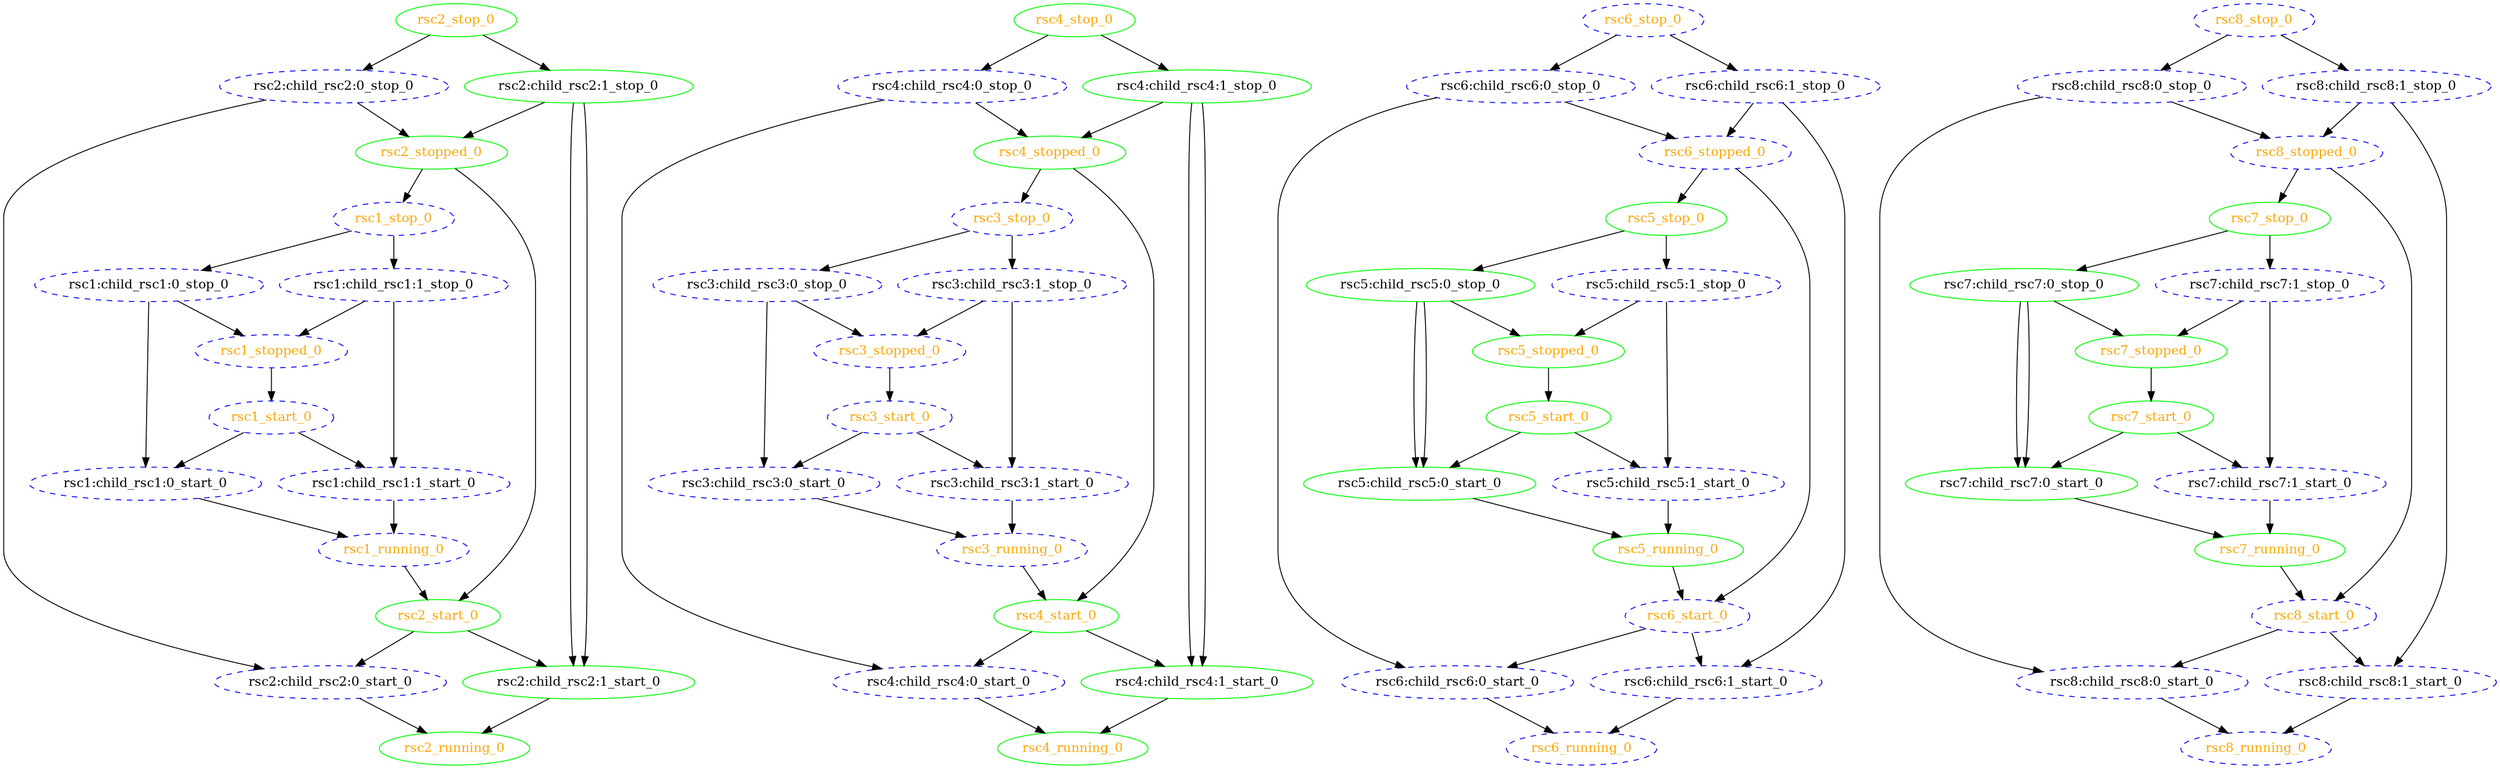 digraph "g" {
	size = "30,30"
"rsc1:child_rsc1:0_stop_0" [ style="dashed" color="blue" fontcolor="black" ]
"rsc1:child_rsc1:0_start_0" [ style="dashed" color="blue" fontcolor="black" ]
"rsc1:child_rsc1:1_stop_0" [ style="dashed" color="blue" fontcolor="black" ]
"rsc1:child_rsc1:1_start_0" [ style="dashed" color="blue" fontcolor="black" ]
"rsc1_start_0" [ style="dashed" color="blue" fontcolor="orange" ]
"rsc1_running_0" [ style="dashed" color="blue" fontcolor="orange" ]
"rsc1_stop_0" [ style="dashed" color="blue" fontcolor="orange" ]
"rsc1_stopped_0" [ style="dashed" color="blue" fontcolor="orange" ]
"rsc2:child_rsc2:0_stop_0" [ style="dashed" color="blue" fontcolor="black" ]
"rsc2:child_rsc2:0_start_0" [ style="dashed" color="blue" fontcolor="black" ]
"rsc2:child_rsc2:1_stop_0" [ tooltip="node1" color="green" fontcolor="black" ]
"rsc2:child_rsc2:1_start_0" [ tooltip="node2" color="green" fontcolor="black" ]
"rsc2_start_0" [ tooltip="" color="green" fontcolor="orange" ]
"rsc2_running_0" [ tooltip="" color="green" fontcolor="orange" ]
"rsc2_stop_0" [ tooltip="" color="green" fontcolor="orange" ]
"rsc2_stopped_0" [ tooltip="" color="green" fontcolor="orange" ]
"rsc3:child_rsc3:0_stop_0" [ style="dashed" color="blue" fontcolor="black" ]
"rsc3:child_rsc3:0_start_0" [ style="dashed" color="blue" fontcolor="black" ]
"rsc3:child_rsc3:1_stop_0" [ style="dashed" color="blue" fontcolor="black" ]
"rsc3:child_rsc3:1_start_0" [ style="dashed" color="blue" fontcolor="black" ]
"rsc3_start_0" [ style="dashed" color="blue" fontcolor="orange" ]
"rsc3_running_0" [ style="dashed" color="blue" fontcolor="orange" ]
"rsc3_stop_0" [ style="dashed" color="blue" fontcolor="orange" ]
"rsc3_stopped_0" [ style="dashed" color="blue" fontcolor="orange" ]
"rsc4:child_rsc4:0_stop_0" [ style="dashed" color="blue" fontcolor="black" ]
"rsc4:child_rsc4:0_start_0" [ style="dashed" color="blue" fontcolor="black" ]
"rsc4:child_rsc4:1_stop_0" [ tooltip="node1" color="green" fontcolor="black" ]
"rsc4:child_rsc4:1_start_0" [ tooltip="node2" color="green" fontcolor="black" ]
"rsc4_start_0" [ tooltip="" color="green" fontcolor="orange" ]
"rsc4_running_0" [ tooltip="" color="green" fontcolor="orange" ]
"rsc4_stop_0" [ tooltip="" color="green" fontcolor="orange" ]
"rsc4_stopped_0" [ tooltip="" color="green" fontcolor="orange" ]
"rsc5:child_rsc5:0_stop_0" [ tooltip="node2" color="green" fontcolor="black" ]
"rsc5:child_rsc5:0_start_0" [ tooltip="node1" color="green" fontcolor="black" ]
"rsc5:child_rsc5:1_stop_0" [ style="dashed" color="blue" fontcolor="black" ]
"rsc5:child_rsc5:1_start_0" [ style="dashed" color="blue" fontcolor="black" ]
"rsc5_start_0" [ tooltip="" color="green" fontcolor="orange" ]
"rsc5_running_0" [ tooltip="" color="green" fontcolor="orange" ]
"rsc5_stop_0" [ tooltip="" color="green" fontcolor="orange" ]
"rsc5_stopped_0" [ tooltip="" color="green" fontcolor="orange" ]
"rsc6:child_rsc6:0_stop_0" [ style="dashed" color="blue" fontcolor="black" ]
"rsc6:child_rsc6:0_start_0" [ style="dashed" color="blue" fontcolor="black" ]
"rsc6:child_rsc6:1_stop_0" [ style="dashed" color="blue" fontcolor="black" ]
"rsc6:child_rsc6:1_start_0" [ style="dashed" color="blue" fontcolor="black" ]
"rsc6_start_0" [ style="dashed" color="blue" fontcolor="orange" ]
"rsc6_running_0" [ style="dashed" color="blue" fontcolor="orange" ]
"rsc6_stop_0" [ style="dashed" color="blue" fontcolor="orange" ]
"rsc6_stopped_0" [ style="dashed" color="blue" fontcolor="orange" ]
"rsc7:child_rsc7:0_stop_0" [ tooltip="node2" color="green" fontcolor="black" ]
"rsc7:child_rsc7:0_start_0" [ tooltip="node1" color="green" fontcolor="black" ]
"rsc7:child_rsc7:1_stop_0" [ style="dashed" color="blue" fontcolor="black" ]
"rsc7:child_rsc7:1_start_0" [ style="dashed" color="blue" fontcolor="black" ]
"rsc7_start_0" [ tooltip="" color="green" fontcolor="orange" ]
"rsc7_running_0" [ tooltip="" color="green" fontcolor="orange" ]
"rsc7_stop_0" [ tooltip="" color="green" fontcolor="orange" ]
"rsc7_stopped_0" [ tooltip="" color="green" fontcolor="orange" ]
"rsc8:child_rsc8:0_stop_0" [ style="dashed" color="blue" fontcolor="black" ]
"rsc8:child_rsc8:0_start_0" [ style="dashed" color="blue" fontcolor="black" ]
"rsc8:child_rsc8:1_stop_0" [ style="dashed" color="blue" fontcolor="black" ]
"rsc8:child_rsc8:1_start_0" [ style="dashed" color="blue" fontcolor="black" ]
"rsc8_start_0" [ style="dashed" color="blue" fontcolor="orange" ]
"rsc8_running_0" [ style="dashed" color="blue" fontcolor="orange" ]
"rsc8_stop_0" [ style="dashed" color="blue" fontcolor="orange" ]
"rsc8_stopped_0" [ style="dashed" color="blue" fontcolor="orange" ]
"rsc1_stop_0" -> "rsc1:child_rsc1:0_stop_0"
"rsc1:child_rsc1:0_stop_0" -> "rsc1:child_rsc1:0_start_0"
"rsc1_start_0" -> "rsc1:child_rsc1:0_start_0"
"rsc1_stop_0" -> "rsc1:child_rsc1:1_stop_0"
"rsc1:child_rsc1:1_stop_0" -> "rsc1:child_rsc1:1_start_0"
"rsc1_start_0" -> "rsc1:child_rsc1:1_start_0"
"rsc1_stopped_0" -> "rsc1_start_0"
"rsc1:child_rsc1:0_start_0" -> "rsc1_running_0"
"rsc1:child_rsc1:1_start_0" -> "rsc1_running_0"
"rsc2_stopped_0" -> "rsc1_stop_0"
"rsc1:child_rsc1:0_stop_0" -> "rsc1_stopped_0"
"rsc1:child_rsc1:1_stop_0" -> "rsc1_stopped_0"
"rsc2_stop_0" -> "rsc2:child_rsc2:0_stop_0"
"rsc2:child_rsc2:0_stop_0" -> "rsc2:child_rsc2:0_start_0"
"rsc2_start_0" -> "rsc2:child_rsc2:0_start_0"
"rsc2_stop_0" -> "rsc2:child_rsc2:1_stop_0"
"rsc2:child_rsc2:1_stop_0" -> "rsc2:child_rsc2:1_start_0"
"rsc2:child_rsc2:1_stop_0" -> "rsc2:child_rsc2:1_start_0"
"rsc2_start_0" -> "rsc2:child_rsc2:1_start_0"
"rsc1_running_0" -> "rsc2_start_0"
"rsc2_stopped_0" -> "rsc2_start_0"
"rsc2:child_rsc2:0_start_0" -> "rsc2_running_0"
"rsc2:child_rsc2:1_start_0" -> "rsc2_running_0"
"rsc2:child_rsc2:0_stop_0" -> "rsc2_stopped_0"
"rsc2:child_rsc2:1_stop_0" -> "rsc2_stopped_0"
"rsc3_stop_0" -> "rsc3:child_rsc3:0_stop_0"
"rsc3:child_rsc3:0_stop_0" -> "rsc3:child_rsc3:0_start_0"
"rsc3_start_0" -> "rsc3:child_rsc3:0_start_0"
"rsc3_stop_0" -> "rsc3:child_rsc3:1_stop_0"
"rsc3:child_rsc3:1_stop_0" -> "rsc3:child_rsc3:1_start_0"
"rsc3_start_0" -> "rsc3:child_rsc3:1_start_0"
"rsc3_stopped_0" -> "rsc3_start_0"
"rsc3:child_rsc3:0_start_0" -> "rsc3_running_0"
"rsc3:child_rsc3:1_start_0" -> "rsc3_running_0"
"rsc4_stopped_0" -> "rsc3_stop_0"
"rsc3:child_rsc3:0_stop_0" -> "rsc3_stopped_0"
"rsc3:child_rsc3:1_stop_0" -> "rsc3_stopped_0"
"rsc4_stop_0" -> "rsc4:child_rsc4:0_stop_0"
"rsc4:child_rsc4:0_stop_0" -> "rsc4:child_rsc4:0_start_0"
"rsc4_start_0" -> "rsc4:child_rsc4:0_start_0"
"rsc4_stop_0" -> "rsc4:child_rsc4:1_stop_0"
"rsc4:child_rsc4:1_stop_0" -> "rsc4:child_rsc4:1_start_0"
"rsc4:child_rsc4:1_stop_0" -> "rsc4:child_rsc4:1_start_0"
"rsc4_start_0" -> "rsc4:child_rsc4:1_start_0"
"rsc3_running_0" -> "rsc4_start_0"
"rsc4_stopped_0" -> "rsc4_start_0"
"rsc4:child_rsc4:0_start_0" -> "rsc4_running_0"
"rsc4:child_rsc4:1_start_0" -> "rsc4_running_0"
"rsc4:child_rsc4:0_stop_0" -> "rsc4_stopped_0"
"rsc4:child_rsc4:1_stop_0" -> "rsc4_stopped_0"
"rsc5_stop_0" -> "rsc5:child_rsc5:0_stop_0"
"rsc5:child_rsc5:0_stop_0" -> "rsc5:child_rsc5:0_start_0"
"rsc5:child_rsc5:0_stop_0" -> "rsc5:child_rsc5:0_start_0"
"rsc5_start_0" -> "rsc5:child_rsc5:0_start_0"
"rsc5_stop_0" -> "rsc5:child_rsc5:1_stop_0"
"rsc5:child_rsc5:1_stop_0" -> "rsc5:child_rsc5:1_start_0"
"rsc5_start_0" -> "rsc5:child_rsc5:1_start_0"
"rsc5_stopped_0" -> "rsc5_start_0"
"rsc5:child_rsc5:0_start_0" -> "rsc5_running_0"
"rsc5:child_rsc5:1_start_0" -> "rsc5_running_0"
"rsc6_stopped_0" -> "rsc5_stop_0"
"rsc5:child_rsc5:0_stop_0" -> "rsc5_stopped_0"
"rsc5:child_rsc5:1_stop_0" -> "rsc5_stopped_0"
"rsc6_stop_0" -> "rsc6:child_rsc6:0_stop_0"
"rsc6:child_rsc6:0_stop_0" -> "rsc6:child_rsc6:0_start_0"
"rsc6_start_0" -> "rsc6:child_rsc6:0_start_0"
"rsc6_stop_0" -> "rsc6:child_rsc6:1_stop_0"
"rsc6:child_rsc6:1_stop_0" -> "rsc6:child_rsc6:1_start_0"
"rsc6_start_0" -> "rsc6:child_rsc6:1_start_0"
"rsc5_running_0" -> "rsc6_start_0"
"rsc6_stopped_0" -> "rsc6_start_0"
"rsc6:child_rsc6:0_start_0" -> "rsc6_running_0"
"rsc6:child_rsc6:1_start_0" -> "rsc6_running_0"
"rsc6:child_rsc6:0_stop_0" -> "rsc6_stopped_0"
"rsc6:child_rsc6:1_stop_0" -> "rsc6_stopped_0"
"rsc7_stop_0" -> "rsc7:child_rsc7:0_stop_0"
"rsc7:child_rsc7:0_stop_0" -> "rsc7:child_rsc7:0_start_0"
"rsc7:child_rsc7:0_stop_0" -> "rsc7:child_rsc7:0_start_0"
"rsc7_start_0" -> "rsc7:child_rsc7:0_start_0"
"rsc7_stop_0" -> "rsc7:child_rsc7:1_stop_0"
"rsc7:child_rsc7:1_stop_0" -> "rsc7:child_rsc7:1_start_0"
"rsc7_start_0" -> "rsc7:child_rsc7:1_start_0"
"rsc7_stopped_0" -> "rsc7_start_0"
"rsc7:child_rsc7:0_start_0" -> "rsc7_running_0"
"rsc7:child_rsc7:1_start_0" -> "rsc7_running_0"
"rsc8_stopped_0" -> "rsc7_stop_0"
"rsc7:child_rsc7:0_stop_0" -> "rsc7_stopped_0"
"rsc7:child_rsc7:1_stop_0" -> "rsc7_stopped_0"
"rsc8_stop_0" -> "rsc8:child_rsc8:0_stop_0"
"rsc8:child_rsc8:0_stop_0" -> "rsc8:child_rsc8:0_start_0"
"rsc8_start_0" -> "rsc8:child_rsc8:0_start_0"
"rsc8_stop_0" -> "rsc8:child_rsc8:1_stop_0"
"rsc8:child_rsc8:1_stop_0" -> "rsc8:child_rsc8:1_start_0"
"rsc8_start_0" -> "rsc8:child_rsc8:1_start_0"
"rsc7_running_0" -> "rsc8_start_0"
"rsc8_stopped_0" -> "rsc8_start_0"
"rsc8:child_rsc8:0_start_0" -> "rsc8_running_0"
"rsc8:child_rsc8:1_start_0" -> "rsc8_running_0"
"rsc8:child_rsc8:0_stop_0" -> "rsc8_stopped_0"
"rsc8:child_rsc8:1_stop_0" -> "rsc8_stopped_0"
}
